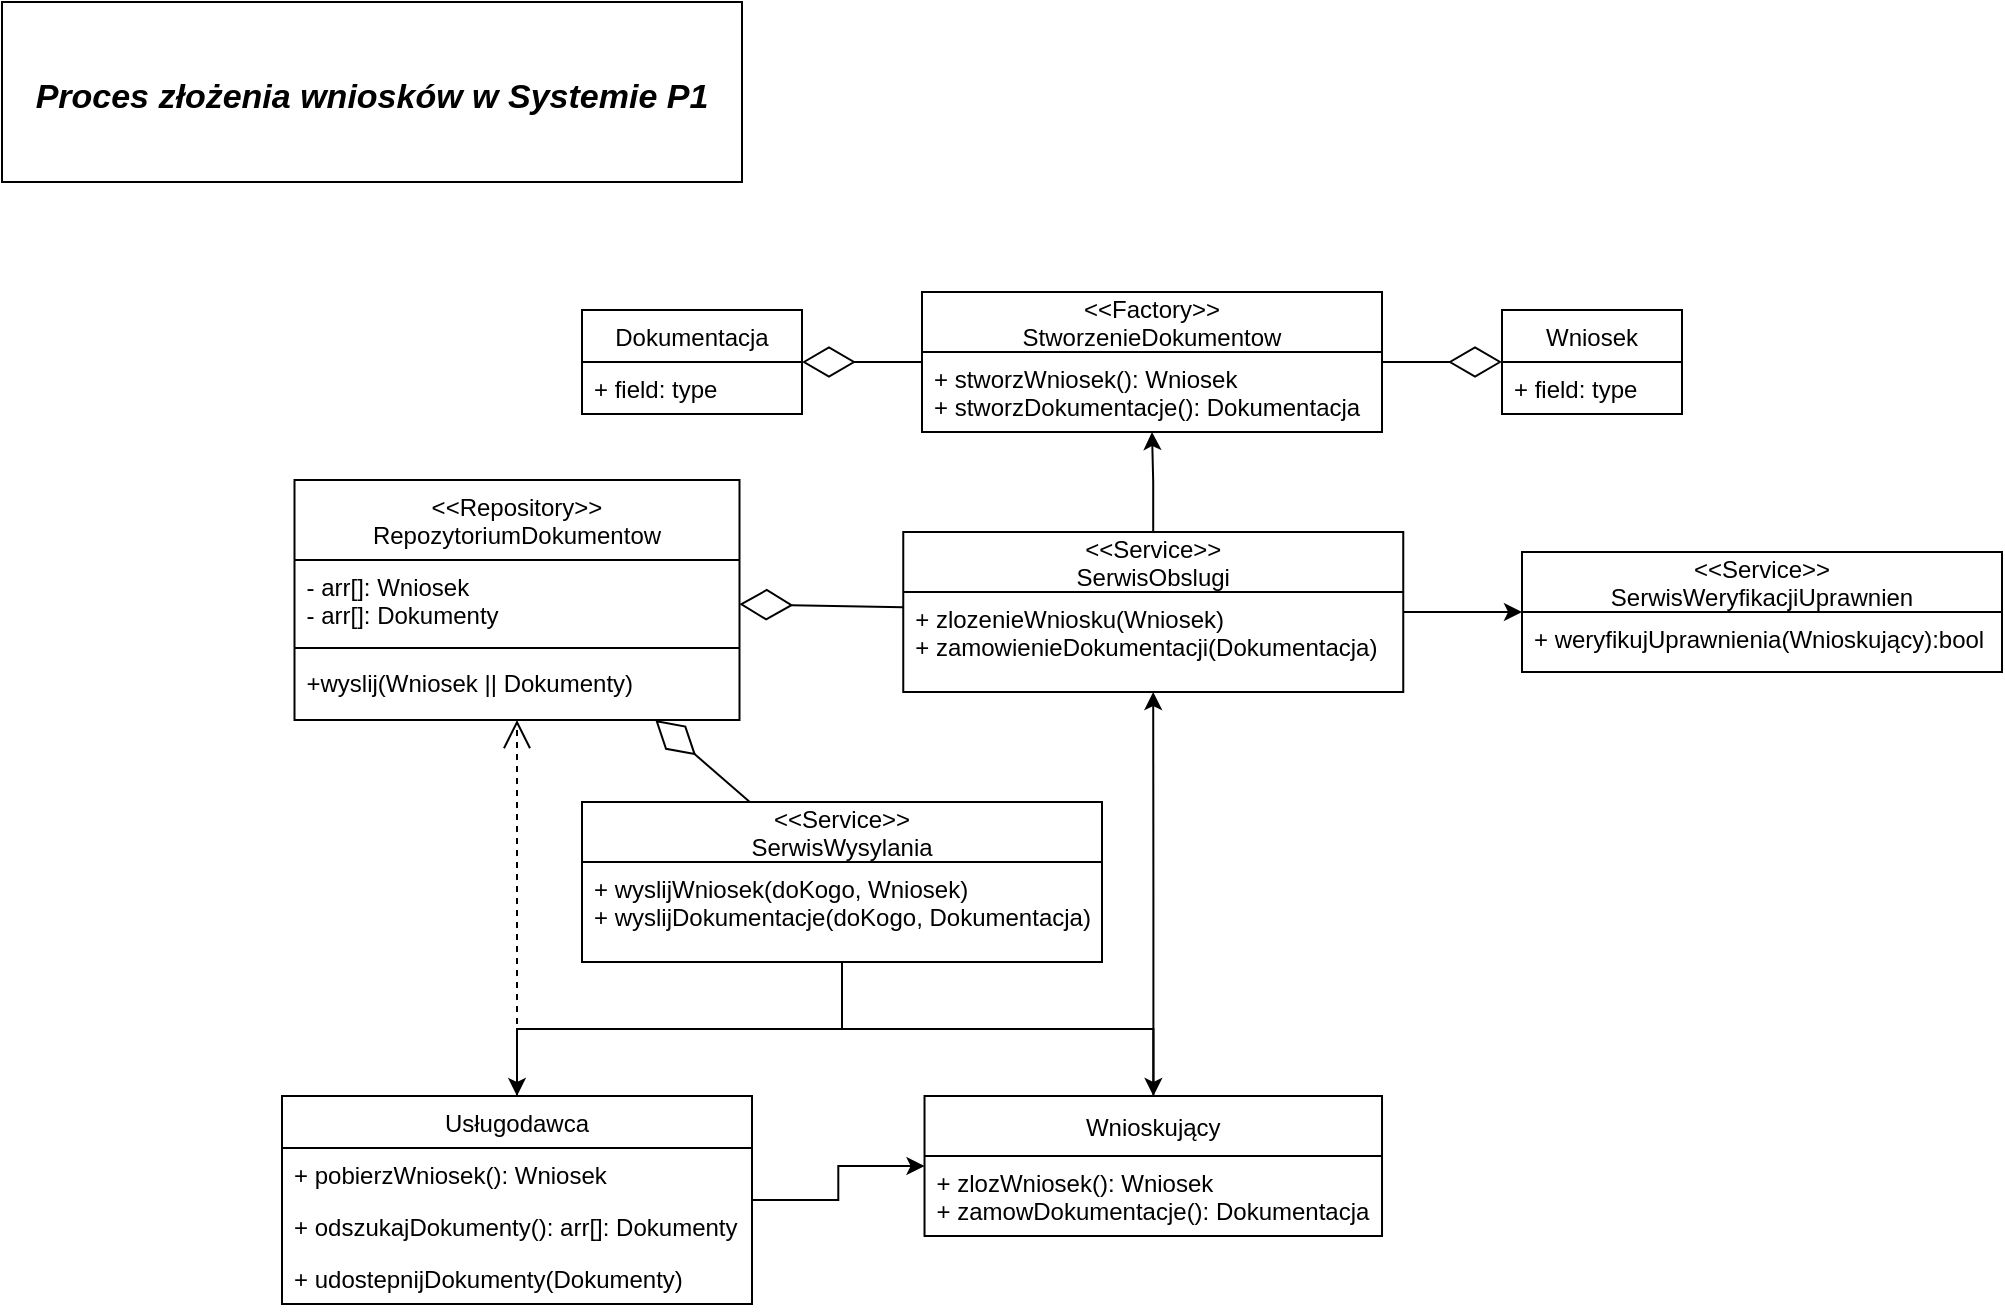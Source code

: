<mxfile version="20.5.3" type="device"><diagram id="r4d8aktPxWO7cXHveCoZ" name="Page-1"><mxGraphModel dx="1146" dy="659" grid="1" gridSize="10" guides="1" tooltips="1" connect="1" arrows="1" fold="1" page="1" pageScale="1" pageWidth="1920" pageHeight="1200" math="0" shadow="0"><root><mxCell id="0"/><mxCell id="1" parent="0"/><mxCell id="I05iImdmjI2BF8ytV8WI-18" value="&lt;font style=&quot;font-size: 17px;&quot;&gt;Proces złożenia wniosków w Systemie P1&lt;/font&gt;" style="rounded=0;whiteSpace=wrap;html=1;fontSize=21;fontStyle=3" parent="1" vertex="1"><mxGeometry width="370" height="90" as="geometry"/></mxCell><mxCell id="I05iImdmjI2BF8ytV8WI-27" value="&lt;&lt;Repository&gt;&gt;&#10;RepozytoriumDokumentow" style="swimlane;fontStyle=0;childLayout=stackLayout;horizontal=1;startSize=40;fillColor=none;horizontalStack=0;resizeParent=1;resizeParentMax=0;resizeLast=0;collapsible=1;marginBottom=0;fontSize=12;" parent="1" vertex="1"><mxGeometry x="146.25" y="239" width="222.5" height="120" as="geometry"/></mxCell><mxCell id="I05iImdmjI2BF8ytV8WI-77" value="- arr[]: Wniosek&#10;- arr[]: Dokumenty" style="text;strokeColor=none;fillColor=none;align=left;verticalAlign=top;spacingLeft=4;spacingRight=4;overflow=hidden;rotatable=0;points=[[0,0.5],[1,0.5]];portConstraint=eastwest;fontSize=12;" parent="I05iImdmjI2BF8ytV8WI-27" vertex="1"><mxGeometry y="40" width="222.5" height="40" as="geometry"/></mxCell><mxCell id="I05iImdmjI2BF8ytV8WI-76" value="" style="line;strokeWidth=1;fillColor=none;align=left;verticalAlign=middle;spacingTop=-1;spacingLeft=3;spacingRight=3;rotatable=0;labelPosition=right;points=[];portConstraint=eastwest;strokeColor=inherit;fontSize=12;" parent="I05iImdmjI2BF8ytV8WI-27" vertex="1"><mxGeometry y="80" width="222.5" height="8" as="geometry"/></mxCell><mxCell id="I05iImdmjI2BF8ytV8WI-42" value="+wyslij(Wniosek || Dokumenty)" style="text;strokeColor=none;fillColor=none;align=left;verticalAlign=top;spacingLeft=4;spacingRight=4;overflow=hidden;rotatable=0;points=[[0,0.5],[1,0.5]];portConstraint=eastwest;fontSize=12;" parent="I05iImdmjI2BF8ytV8WI-27" vertex="1"><mxGeometry y="88" width="222.5" height="32" as="geometry"/></mxCell><mxCell id="I05iImdmjI2BF8ytV8WI-32" value="Wniosek" style="swimlane;fontStyle=0;childLayout=stackLayout;horizontal=1;startSize=26;fillColor=none;horizontalStack=0;resizeParent=1;resizeParentMax=0;resizeLast=0;collapsible=1;marginBottom=0;fontSize=12;" parent="1" vertex="1"><mxGeometry x="750" y="154" width="90" height="52" as="geometry"/></mxCell><mxCell id="I05iImdmjI2BF8ytV8WI-47" value="+ field: type" style="text;strokeColor=none;fillColor=none;align=left;verticalAlign=top;spacingLeft=4;spacingRight=4;overflow=hidden;rotatable=0;points=[[0,0.5],[1,0.5]];portConstraint=eastwest;fontSize=12;" parent="I05iImdmjI2BF8ytV8WI-32" vertex="1"><mxGeometry y="26" width="90" height="26" as="geometry"/></mxCell><mxCell id="I05iImdmjI2BF8ytV8WI-72" style="edgeStyle=orthogonalEdgeStyle;rounded=0;orthogonalLoop=1;jettySize=auto;html=1;fontSize=12;" parent="1" source="I05iImdmjI2BF8ytV8WI-35" target="I05iImdmjI2BF8ytV8WI-45" edge="1"><mxGeometry relative="1" as="geometry"/></mxCell><mxCell id="I05iImdmjI2BF8ytV8WI-35" value="Usługodawca" style="swimlane;fontStyle=0;childLayout=stackLayout;horizontal=1;startSize=26;fillColor=none;horizontalStack=0;resizeParent=1;resizeParentMax=0;resizeLast=0;collapsible=1;marginBottom=0;fontSize=12;" parent="1" vertex="1"><mxGeometry x="140" y="547" width="235" height="104" as="geometry"><mxRectangle x="40" y="620" width="110" height="30" as="alternateBounds"/></mxGeometry></mxCell><mxCell id="I05iImdmjI2BF8ytV8WI-46" value="+ pobierzWniosek(): Wniosek" style="text;strokeColor=none;fillColor=none;align=left;verticalAlign=top;spacingLeft=4;spacingRight=4;overflow=hidden;rotatable=0;points=[[0,0.5],[1,0.5]];portConstraint=eastwest;fontSize=12;" parent="I05iImdmjI2BF8ytV8WI-35" vertex="1"><mxGeometry y="26" width="235" height="26" as="geometry"/></mxCell><mxCell id="I05iImdmjI2BF8ytV8WI-70" value="+ odszukajDokumenty(): arr[]: Dokumenty" style="text;strokeColor=none;fillColor=none;align=left;verticalAlign=top;spacingLeft=4;spacingRight=4;overflow=hidden;rotatable=0;points=[[0,0.5],[1,0.5]];portConstraint=eastwest;fontSize=12;" parent="I05iImdmjI2BF8ytV8WI-35" vertex="1"><mxGeometry y="52" width="235" height="26" as="geometry"/></mxCell><mxCell id="I05iImdmjI2BF8ytV8WI-71" value="+ udostepnijDokumenty(Dokumenty)" style="text;strokeColor=none;fillColor=none;align=left;verticalAlign=top;spacingLeft=4;spacingRight=4;overflow=hidden;rotatable=0;points=[[0,0.5],[1,0.5]];portConstraint=eastwest;fontSize=12;" parent="I05iImdmjI2BF8ytV8WI-35" vertex="1"><mxGeometry y="78" width="235" height="26" as="geometry"/></mxCell><mxCell id="I05iImdmjI2BF8ytV8WI-60" style="edgeStyle=orthogonalEdgeStyle;rounded=0;orthogonalLoop=1;jettySize=auto;html=1;fontSize=12;" parent="1" source="I05iImdmjI2BF8ytV8WI-45" target="I05iImdmjI2BF8ytV8WI-51" edge="1"><mxGeometry relative="1" as="geometry"/></mxCell><mxCell id="I05iImdmjI2BF8ytV8WI-45" value="Wnioskujący" style="swimlane;fontStyle=0;childLayout=stackLayout;horizontal=1;startSize=30;fillColor=none;horizontalStack=0;resizeParent=1;resizeParentMax=0;resizeLast=0;collapsible=1;marginBottom=0;fontSize=12;" parent="1" vertex="1"><mxGeometry x="461.26" y="547" width="228.75" height="70" as="geometry"/></mxCell><mxCell id="I05iImdmjI2BF8ytV8WI-48" value="+ zlozWniosek(): Wniosek&#10;+ zamowDokumentacje(): Dokumentacja" style="text;strokeColor=none;fillColor=none;align=left;verticalAlign=top;spacingLeft=4;spacingRight=4;overflow=hidden;rotatable=0;points=[[0,0.5],[1,0.5]];portConstraint=eastwest;fontSize=12;" parent="I05iImdmjI2BF8ytV8WI-45" vertex="1"><mxGeometry y="30" width="228.75" height="40" as="geometry"/></mxCell><mxCell id="I05iImdmjI2BF8ytV8WI-81" style="edgeStyle=orthogonalEdgeStyle;rounded=0;orthogonalLoop=1;jettySize=auto;html=1;fontSize=12;" parent="1" source="I05iImdmjI2BF8ytV8WI-51" target="I05iImdmjI2BF8ytV8WI-78" edge="1"><mxGeometry relative="1" as="geometry"/></mxCell><mxCell id="b2G0z33UjUmSDCSrr7KL-5" style="edgeStyle=orthogonalEdgeStyle;rounded=0;orthogonalLoop=1;jettySize=auto;html=1;fontSize=17;" edge="1" parent="1" source="I05iImdmjI2BF8ytV8WI-51" target="b2G0z33UjUmSDCSrr7KL-2"><mxGeometry relative="1" as="geometry"/></mxCell><mxCell id="I05iImdmjI2BF8ytV8WI-51" value="&lt;&lt;Service&gt;&gt;&#10;SerwisObslugi" style="swimlane;fontStyle=0;childLayout=stackLayout;horizontal=1;startSize=30;fillColor=none;horizontalStack=0;resizeParent=1;resizeParentMax=0;resizeLast=0;collapsible=1;marginBottom=0;fontSize=12;" parent="1" vertex="1"><mxGeometry x="450.63" y="265" width="250" height="80" as="geometry"><mxRectangle x="470" y="262" width="170" height="40" as="alternateBounds"/></mxGeometry></mxCell><mxCell id="I05iImdmjI2BF8ytV8WI-52" value="+ zlozenieWniosku(Wniosek)&#10;+ zamowienieDokumentacji(Dokumentacja)" style="text;strokeColor=none;fillColor=none;align=left;verticalAlign=top;spacingLeft=4;spacingRight=4;overflow=hidden;rotatable=0;points=[[0,0.5],[1,0.5]];portConstraint=eastwest;fontSize=12;" parent="I05iImdmjI2BF8ytV8WI-51" vertex="1"><mxGeometry y="30" width="250" height="50" as="geometry"/></mxCell><mxCell id="I05iImdmjI2BF8ytV8WI-63" value="" style="endArrow=open;endSize=12;dashed=1;html=1;rounded=0;fontSize=12;" parent="1" source="I05iImdmjI2BF8ytV8WI-35" target="I05iImdmjI2BF8ytV8WI-27" edge="1"><mxGeometry width="160" relative="1" as="geometry"><mxPoint x="270" y="347" as="sourcePoint"/><mxPoint x="430" y="347" as="targetPoint"/></mxGeometry></mxCell><mxCell id="I05iImdmjI2BF8ytV8WI-74" value="" style="endArrow=diamondThin;endFill=0;endSize=24;html=1;rounded=0;fontSize=12;" parent="1" source="I05iImdmjI2BF8ytV8WI-51" target="I05iImdmjI2BF8ytV8WI-27" edge="1"><mxGeometry width="160" relative="1" as="geometry"><mxPoint x="450" y="347" as="sourcePoint"/><mxPoint x="610" y="347" as="targetPoint"/></mxGeometry></mxCell><mxCell id="I05iImdmjI2BF8ytV8WI-75" value="" style="endArrow=diamondThin;endFill=0;endSize=24;html=1;rounded=0;fontSize=12;" parent="1" source="I05iImdmjI2BF8ytV8WI-78" target="I05iImdmjI2BF8ytV8WI-32" edge="1"><mxGeometry width="160" relative="1" as="geometry"><mxPoint x="530" y="347" as="sourcePoint"/><mxPoint x="690" y="347" as="targetPoint"/></mxGeometry></mxCell><mxCell id="I05iImdmjI2BF8ytV8WI-78" value="&lt;&lt;Factory&gt;&gt;&#10;StworzenieDokumentow" style="swimlane;fontStyle=0;childLayout=stackLayout;horizontal=1;startSize=30;fillColor=none;horizontalStack=0;resizeParent=1;resizeParentMax=0;resizeLast=0;collapsible=1;marginBottom=0;fontSize=12;" parent="1" vertex="1"><mxGeometry x="460" y="145" width="230" height="70" as="geometry"/></mxCell><mxCell id="I05iImdmjI2BF8ytV8WI-79" value="+ stworzWniosek(): Wniosek&#10;+ stworzDokumentacje(): Dokumentacja" style="text;strokeColor=none;fillColor=none;align=left;verticalAlign=top;spacingLeft=4;spacingRight=4;overflow=hidden;rotatable=0;points=[[0,0.5],[1,0.5]];portConstraint=eastwest;fontSize=12;" parent="I05iImdmjI2BF8ytV8WI-78" vertex="1"><mxGeometry y="30" width="230" height="40" as="geometry"/></mxCell><mxCell id="b2G0z33UjUmSDCSrr7KL-2" value="&lt;&lt;Service&gt;&gt;&#10;SerwisWeryfikacjiUprawnien" style="swimlane;fontStyle=0;childLayout=stackLayout;horizontal=1;startSize=30;fillColor=none;horizontalStack=0;resizeParent=1;resizeParentMax=0;resizeLast=0;collapsible=1;marginBottom=0;fontSize=12;" vertex="1" parent="1"><mxGeometry x="760" y="275" width="240" height="60" as="geometry"><mxRectangle x="470" y="262" width="170" height="40" as="alternateBounds"/></mxGeometry></mxCell><mxCell id="b2G0z33UjUmSDCSrr7KL-3" value="+ weryfikujUprawnienia(Wnioskujący):bool" style="text;strokeColor=none;fillColor=none;align=left;verticalAlign=top;spacingLeft=4;spacingRight=4;overflow=hidden;rotatable=0;points=[[0,0.5],[1,0.5]];portConstraint=eastwest;fontSize=12;" vertex="1" parent="b2G0z33UjUmSDCSrr7KL-2"><mxGeometry y="30" width="240" height="30" as="geometry"/></mxCell><mxCell id="b2G0z33UjUmSDCSrr7KL-6" value="Dokumentacja" style="swimlane;fontStyle=0;childLayout=stackLayout;horizontal=1;startSize=26;fillColor=none;horizontalStack=0;resizeParent=1;resizeParentMax=0;resizeLast=0;collapsible=1;marginBottom=0;fontSize=12;" vertex="1" parent="1"><mxGeometry x="290" y="154" width="110" height="52" as="geometry"/></mxCell><mxCell id="b2G0z33UjUmSDCSrr7KL-7" value="+ field: type" style="text;strokeColor=none;fillColor=none;align=left;verticalAlign=top;spacingLeft=4;spacingRight=4;overflow=hidden;rotatable=0;points=[[0,0.5],[1,0.5]];portConstraint=eastwest;fontSize=12;" vertex="1" parent="b2G0z33UjUmSDCSrr7KL-6"><mxGeometry y="26" width="110" height="26" as="geometry"/></mxCell><mxCell id="b2G0z33UjUmSDCSrr7KL-8" value="" style="endArrow=diamondThin;endFill=0;endSize=24;html=1;rounded=0;fontSize=12;" edge="1" parent="1" source="I05iImdmjI2BF8ytV8WI-78" target="b2G0z33UjUmSDCSrr7KL-6"><mxGeometry width="160" relative="1" as="geometry"><mxPoint x="670" y="188.895" as="sourcePoint"/><mxPoint x="720" y="189.421" as="targetPoint"/></mxGeometry></mxCell><mxCell id="b2G0z33UjUmSDCSrr7KL-12" style="edgeStyle=orthogonalEdgeStyle;rounded=0;orthogonalLoop=1;jettySize=auto;html=1;fontSize=17;" edge="1" parent="1" source="b2G0z33UjUmSDCSrr7KL-9" target="I05iImdmjI2BF8ytV8WI-35"><mxGeometry relative="1" as="geometry"/></mxCell><mxCell id="b2G0z33UjUmSDCSrr7KL-13" style="edgeStyle=orthogonalEdgeStyle;rounded=0;orthogonalLoop=1;jettySize=auto;html=1;fontSize=17;" edge="1" parent="1" source="b2G0z33UjUmSDCSrr7KL-9" target="I05iImdmjI2BF8ytV8WI-45"><mxGeometry relative="1" as="geometry"/></mxCell><mxCell id="b2G0z33UjUmSDCSrr7KL-9" value="&lt;&lt;Service&gt;&gt;&#10;SerwisWysylania" style="swimlane;fontStyle=0;childLayout=stackLayout;horizontal=1;startSize=30;fillColor=none;horizontalStack=0;resizeParent=1;resizeParentMax=0;resizeLast=0;collapsible=1;marginBottom=0;fontSize=12;" vertex="1" parent="1"><mxGeometry x="290" y="400" width="260" height="80" as="geometry"><mxRectangle x="470" y="262" width="170" height="40" as="alternateBounds"/></mxGeometry></mxCell><mxCell id="b2G0z33UjUmSDCSrr7KL-10" value="+ wyslijWniosek(doKogo, Wniosek)&#10;+ wyslijDokumentacje(doKogo, Dokumentacja)" style="text;strokeColor=none;fillColor=none;align=left;verticalAlign=top;spacingLeft=4;spacingRight=4;overflow=hidden;rotatable=0;points=[[0,0.5],[1,0.5]];portConstraint=eastwest;fontSize=12;" vertex="1" parent="b2G0z33UjUmSDCSrr7KL-9"><mxGeometry y="30" width="260" height="50" as="geometry"/></mxCell><mxCell id="b2G0z33UjUmSDCSrr7KL-11" value="" style="endArrow=diamondThin;endFill=0;endSize=24;html=1;rounded=0;fontSize=12;" edge="1" parent="1" source="b2G0z33UjUmSDCSrr7KL-9" target="I05iImdmjI2BF8ytV8WI-27"><mxGeometry width="160" relative="1" as="geometry"><mxPoint x="460.63" y="315" as="sourcePoint"/><mxPoint x="378.75" y="315" as="targetPoint"/></mxGeometry></mxCell></root></mxGraphModel></diagram></mxfile>